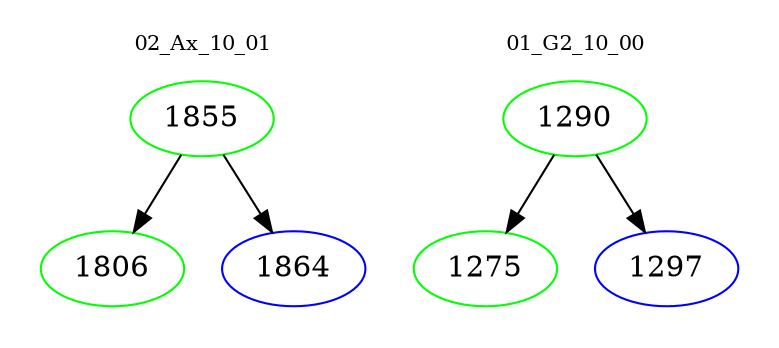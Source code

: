 digraph{
subgraph cluster_0 {
color = white
label = "02_Ax_10_01";
fontsize=10;
T0_1855 [label="1855", color="green"]
T0_1855 -> T0_1806 [color="black"]
T0_1806 [label="1806", color="green"]
T0_1855 -> T0_1864 [color="black"]
T0_1864 [label="1864", color="blue"]
}
subgraph cluster_1 {
color = white
label = "01_G2_10_00";
fontsize=10;
T1_1290 [label="1290", color="green"]
T1_1290 -> T1_1275 [color="black"]
T1_1275 [label="1275", color="green"]
T1_1290 -> T1_1297 [color="black"]
T1_1297 [label="1297", color="blue"]
}
}
